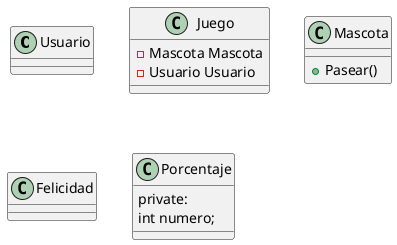 @startuml Diagrama

class Usuario
class Juego{
    -Mascota Mascota
    -Usuario Usuario
}
class Mascota{
    +Pasear()
}
class Felicidad
class Porcentaje{
    private:
        int numero;
        
}

@enduml